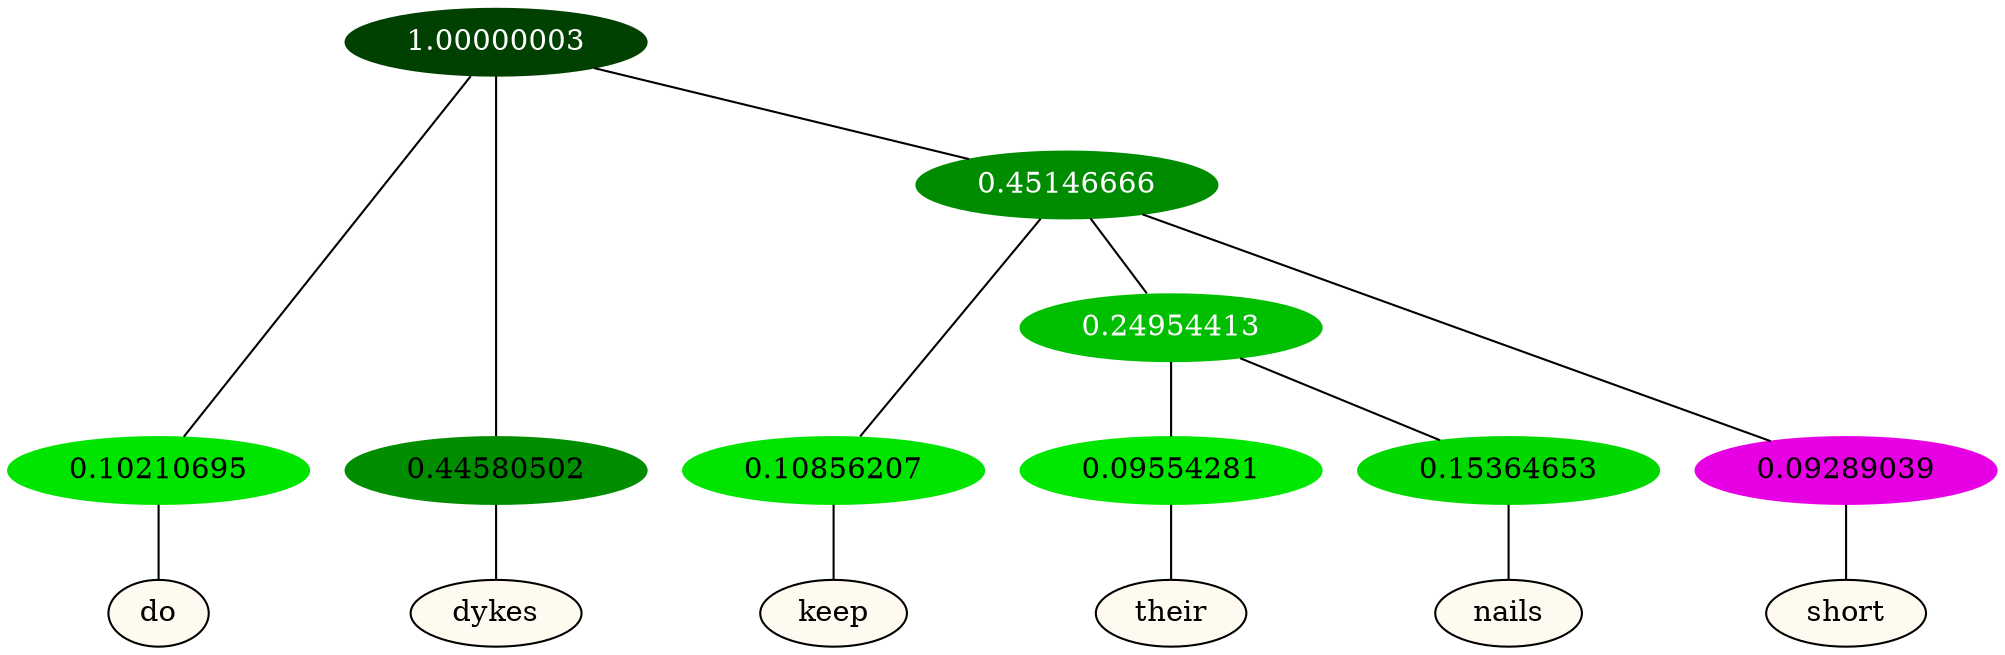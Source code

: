 graph {
	node [format=png height=0.15 nodesep=0.001 ordering=out overlap=prism overlap_scaling=0.01 ranksep=0.001 ratio=0.2 style=filled width=0.15]
	{
		rank=same
		a_w_1 [label=do color=black fillcolor=floralwhite style="filled,solid"]
		a_w_2 [label=dykes color=black fillcolor=floralwhite style="filled,solid"]
		a_w_4 [label=keep color=black fillcolor=floralwhite style="filled,solid"]
		a_w_7 [label=their color=black fillcolor=floralwhite style="filled,solid"]
		a_w_8 [label=nails color=black fillcolor=floralwhite style="filled,solid"]
		a_w_6 [label=short color=black fillcolor=floralwhite style="filled,solid"]
	}
	a_n_1 -- a_w_1
	a_n_2 -- a_w_2
	a_n_4 -- a_w_4
	a_n_7 -- a_w_7
	a_n_8 -- a_w_8
	a_n_6 -- a_w_6
	{
		rank=same
		a_n_1 [label=0.10210695 color="0.334 1.000 0.898" fontcolor=black]
		a_n_2 [label=0.44580502 color="0.334 1.000 0.554" fontcolor=black]
		a_n_4 [label=0.10856207 color="0.334 1.000 0.891" fontcolor=black]
		a_n_7 [label=0.09554281 color="0.334 1.000 0.904" fontcolor=black]
		a_n_8 [label=0.15364653 color="0.334 1.000 0.846" fontcolor=black]
		a_n_6 [label=0.09289039 color="0.835 1.000 0.907" fontcolor=black]
	}
	a_n_0 [label=1.00000003 color="0.334 1.000 0.250" fontcolor=grey99]
	a_n_0 -- a_n_1
	a_n_0 -- a_n_2
	a_n_3 [label=0.45146666 color="0.334 1.000 0.549" fontcolor=grey99]
	a_n_0 -- a_n_3
	a_n_3 -- a_n_4
	a_n_5 [label=0.24954413 color="0.334 1.000 0.750" fontcolor=grey99]
	a_n_3 -- a_n_5
	a_n_3 -- a_n_6
	a_n_5 -- a_n_7
	a_n_5 -- a_n_8
}
